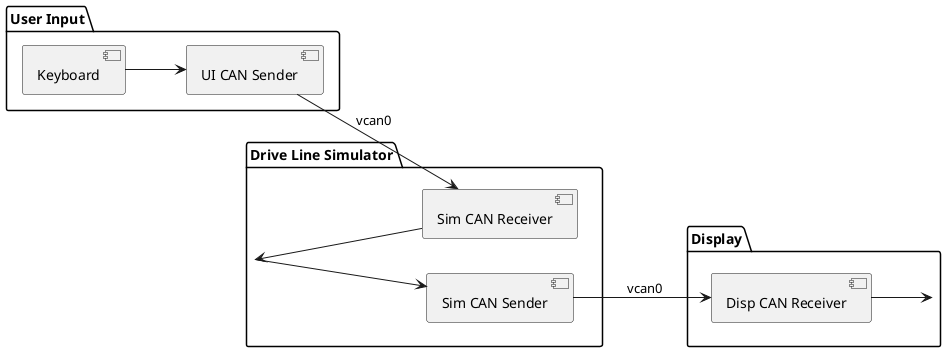 @startuml Swdesign
left to right direction

package "User Input" {
  [Keyboard] --> [UI CAN Sender]
}

package "Drive Line Simulator" {
  [Sim CAN Receiver] --> [Drive Line Simulator]
  [Drive Line Simulator] --> [Sim CAN Sender]
}

package "Display" {
  [Disp CAN Receiver] --> [Display]
}

[UI CAN Sender] --> [Sim CAN Receiver] : vcan0
[Sim CAN Sender] --> [Disp CAN Receiver] : vcan0

@enduml
